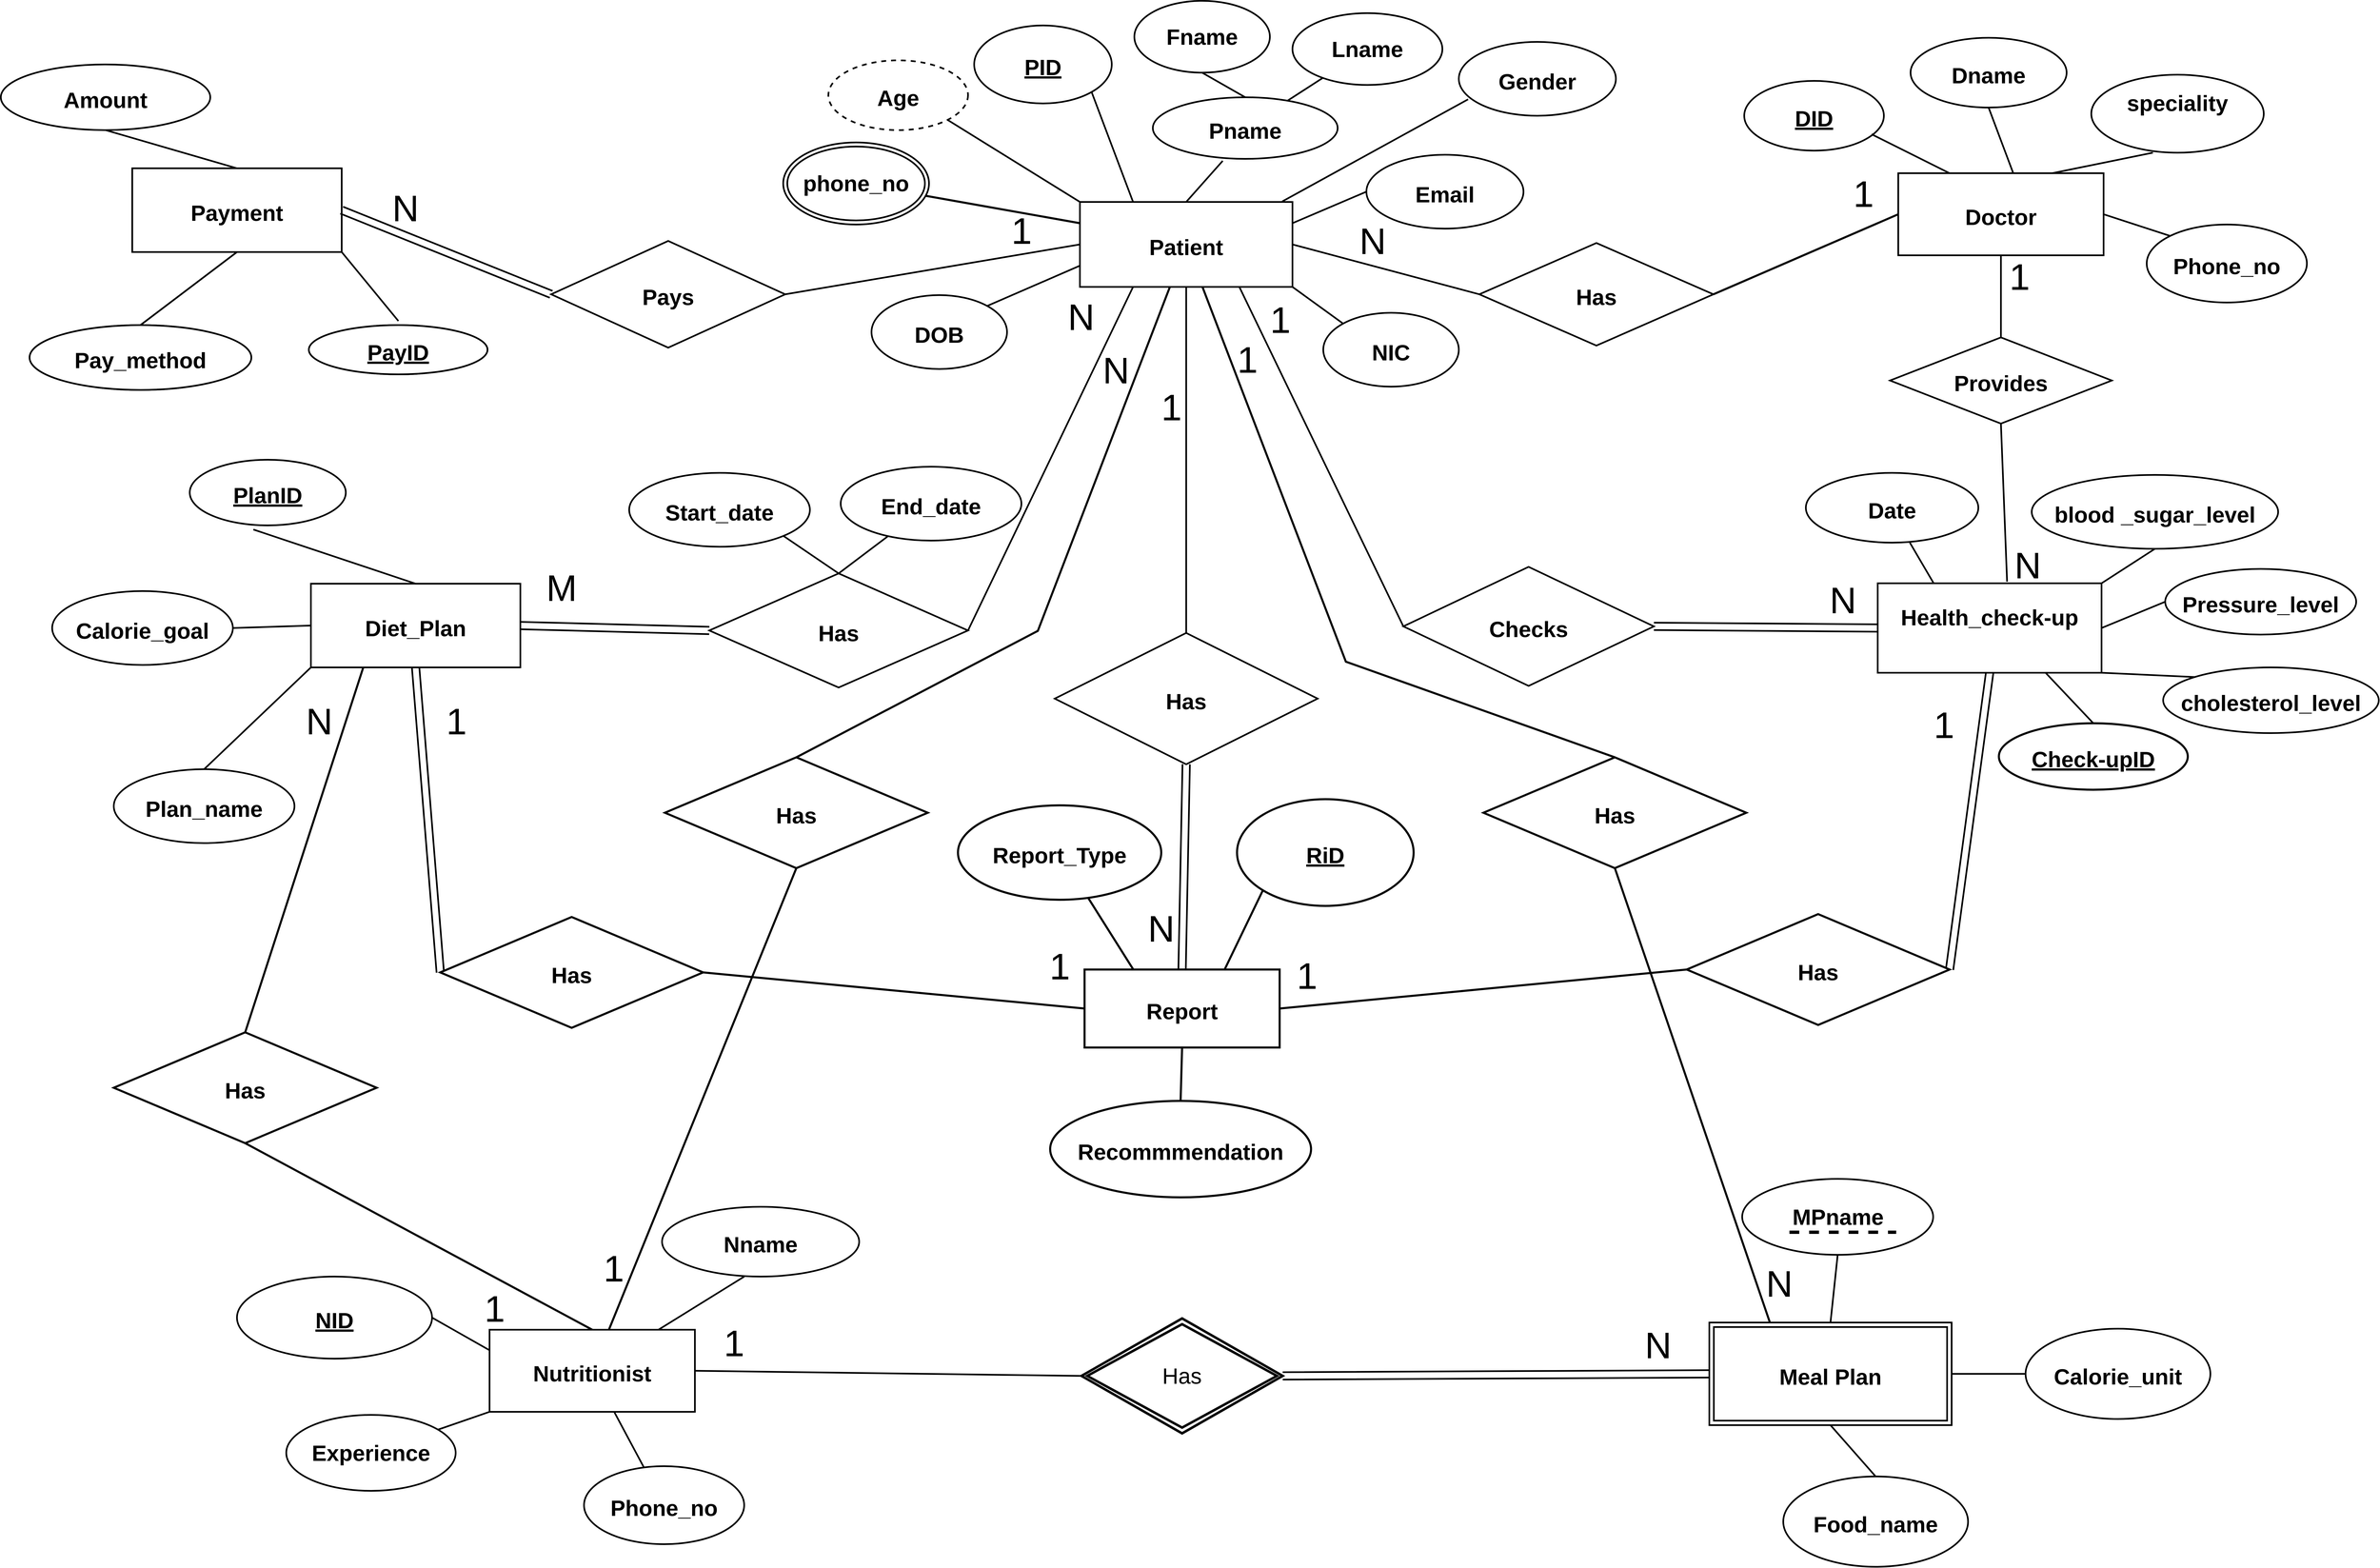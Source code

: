 <mxfile version="21.3.5">
  <diagram name="Page-1" id="WcRpKhG78xrK30DCyWYJ">
    <mxGraphModel dx="3627" dy="3573" grid="0" gridSize="10" guides="1" tooltips="1" connect="1" arrows="1" fold="1" page="1" pageScale="1" pageWidth="3300" pageHeight="4681" math="0" shadow="0">
      <root>
        <mxCell id="0" />
        <mxCell id="1" parent="0" />
        <mxCell id="ZEo53E-9DV6HsdwpZdx1-291" value="Patient" style="align=center;aspect=fixed;fontSize=54;fontStyle=1;labelBorderColor=none;strokeWidth=4;" parent="1" vertex="1">
          <mxGeometry x="6947.5" y="2710" width="517.5" height="207" as="geometry" />
        </mxCell>
        <mxCell id="ZEo53E-9DV6HsdwpZdx1-292" value="Health_check-up&#xa;" style="align=center;aspect=fixed;fontSize=54;fontStyle=1;labelBorderColor=none;strokeWidth=4;" parent="1" vertex="1">
          <mxGeometry x="8890" y="3639" width="545" height="218" as="geometry" />
        </mxCell>
        <mxCell id="ZEo53E-9DV6HsdwpZdx1-293" value="Doctor" style="align=center;aspect=fixed;fontSize=54;fontStyle=1;labelBorderColor=none;strokeWidth=4;" parent="1" vertex="1">
          <mxGeometry x="8940" y="2640" width="500" height="200" as="geometry" />
        </mxCell>
        <mxCell id="ZEo53E-9DV6HsdwpZdx1-294" value="Report" style="align=center;aspect=fixed;fontSize=54;fontStyle=1;labelBorderColor=none;strokeWidth=5;" parent="1" vertex="1">
          <mxGeometry x="6958.75" y="4580" width="475" height="190" as="geometry" />
        </mxCell>
        <mxCell id="ZEo53E-9DV6HsdwpZdx1-295" value="Nutritionist" style="align=center;aspect=fixed;fontSize=54;fontStyle=1;labelBorderColor=none;strokeWidth=4;" parent="1" vertex="1">
          <mxGeometry x="5510" y="5457.5" width="500" height="200" as="geometry" />
        </mxCell>
        <mxCell id="ZEo53E-9DV6HsdwpZdx1-296" value="Meal Plan" style="shape=ext;margin=6;double=1;align=center;fontSize=54;spacingTop=1;fontStyle=1;labelBorderColor=none;strokeWidth=4;" parent="1" vertex="1">
          <mxGeometry x="8480" y="5440" width="590" height="250" as="geometry" />
        </mxCell>
        <mxCell id="ZEo53E-9DV6HsdwpZdx1-297" value="PID" style="ellipse;align=center;fontSize=54;strokeWidth=4;fontStyle=5;labelBorderColor=none;" parent="1" vertex="1">
          <mxGeometry x="6690" y="2280" width="335" height="190" as="geometry" />
        </mxCell>
        <mxCell id="ZEo53E-9DV6HsdwpZdx1-298" value="DOB" style="ellipse;align=center;fontSize=54;strokeWidth=4;fontStyle=1;labelBorderColor=none;" parent="1" vertex="1">
          <mxGeometry x="6440" y="2937" width="330" height="180" as="geometry" />
        </mxCell>
        <mxCell id="ZEo53E-9DV6HsdwpZdx1-299" value="Gender" style="ellipse;align=center;fontSize=54;strokeWidth=4;fontStyle=1;labelBorderColor=none;" parent="1" vertex="1">
          <mxGeometry x="7870" y="2320" width="382.5" height="180" as="geometry" />
        </mxCell>
        <mxCell id="ZEo53E-9DV6HsdwpZdx1-300" value="Pname" style="ellipse;align=center;fontSize=54;fontStyle=1;labelBorderColor=none;strokeWidth=4;" parent="1" vertex="1">
          <mxGeometry x="7125" y="2455" width="450" height="150" as="geometry" />
        </mxCell>
        <mxCell id="ZEo53E-9DV6HsdwpZdx1-301" value="Age" style="ellipse;align=center;dashed=1;fontSize=54;strokeWidth=4;fontStyle=1;labelBorderColor=none;" parent="1" vertex="1">
          <mxGeometry x="6335" y="2365" width="340" height="170" as="geometry" />
        </mxCell>
        <mxCell id="ZEo53E-9DV6HsdwpZdx1-302" value="&lt;font style=&quot;font-size: 54px;&quot;&gt;Has&lt;/font&gt;" style="shape=rhombus;double=1;perimeter=rhombusPerimeter;whiteSpace=wrap;html=1;align=center;strokeWidth=6;" parent="1" vertex="1">
          <mxGeometry x="6951.25" y="5430" width="490" height="280" as="geometry" />
        </mxCell>
        <mxCell id="ZEo53E-9DV6HsdwpZdx1-303" value="Pays" style="shape=rhombus;perimeter=rhombusPerimeter;align=center;fontSize=54;fontStyle=1;labelBorderColor=none;strokeWidth=4;" parent="1" vertex="1">
          <mxGeometry x="5660" y="2805" width="570" height="260" as="geometry" />
        </mxCell>
        <mxCell id="ZEo53E-9DV6HsdwpZdx1-304" value="Provides" style="shape=rhombus;perimeter=rhombusPerimeter;align=center;fontSize=54;fontStyle=1;labelBorderColor=none;strokeWidth=4;" parent="1" vertex="1">
          <mxGeometry x="8920" y="3040" width="540" height="210" as="geometry" />
        </mxCell>
        <mxCell id="ZEo53E-9DV6HsdwpZdx1-305" value="Has" style="shape=rhombus;perimeter=rhombusPerimeter;align=center;fontSize=54;fontStyle=1;labelBorderColor=none;strokeWidth=4;" parent="1" vertex="1">
          <mxGeometry x="6045" y="3615" width="630" height="278" as="geometry" />
        </mxCell>
        <mxCell id="ZEo53E-9DV6HsdwpZdx1-306" value="Checks" style="shape=rhombus;perimeter=rhombusPerimeter;align=center;fontSize=54;fontStyle=1;labelBorderColor=none;strokeWidth=4;" parent="1" vertex="1">
          <mxGeometry x="7735" y="3599" width="610" height="290" as="geometry" />
        </mxCell>
        <mxCell id="ZEo53E-9DV6HsdwpZdx1-307" style="rounded=0;orthogonalLoop=1;jettySize=auto;html=1;exitX=1;exitY=0.5;exitDx=0;exitDy=0;entryX=0;entryY=0.5;entryDx=0;entryDy=0;fontFamily=Helvetica;fontSize=54;fontColor=default;endArrow=none;endFill=0;strokeWidth=5;" parent="1" source="ZEo53E-9DV6HsdwpZdx1-308" target="ZEo53E-9DV6HsdwpZdx1-293" edge="1">
          <mxGeometry relative="1" as="geometry" />
        </mxCell>
        <mxCell id="ZEo53E-9DV6HsdwpZdx1-308" value="Has" style="shape=rhombus;perimeter=rhombusPerimeter;align=center;fontSize=54;fontStyle=1;labelBorderColor=none;strokeWidth=4;" parent="1" vertex="1">
          <mxGeometry x="7920" y="2810" width="570" height="250" as="geometry" />
        </mxCell>
        <mxCell id="ZEo53E-9DV6HsdwpZdx1-309" value="" style="endArrow=none;rounded=0;strokeWidth=4;fontSize=54;fontStyle=1;exitX=1;exitY=0.5;exitDx=0;exitDy=0;entryX=0;entryY=0.5;entryDx=0;entryDy=0;labelBorderColor=none;shape=link;width=15;" parent="1" source="ZEo53E-9DV6HsdwpZdx1-306" target="ZEo53E-9DV6HsdwpZdx1-292" edge="1">
          <mxGeometry width="50" height="50" relative="1" as="geometry">
            <mxPoint x="9900" y="3270" as="sourcePoint" />
            <mxPoint x="9900" y="3705" as="targetPoint" />
            <Array as="points" />
          </mxGeometry>
        </mxCell>
        <mxCell id="ZEo53E-9DV6HsdwpZdx1-310" value="" style="endArrow=none;rounded=0;exitX=0.5;exitY=0;exitDx=0;exitDy=0;strokeWidth=4;fontSize=54;fontStyle=1;labelBorderColor=none;entryX=0.5;entryY=1;entryDx=0;entryDy=0;" parent="1" source="ZEo53E-9DV6HsdwpZdx1-304" target="ZEo53E-9DV6HsdwpZdx1-293" edge="1">
          <mxGeometry width="50" height="50" relative="1" as="geometry">
            <mxPoint x="11260" y="2972" as="sourcePoint" />
            <mxPoint x="11462" y="3422" as="targetPoint" />
          </mxGeometry>
        </mxCell>
        <mxCell id="ZEo53E-9DV6HsdwpZdx1-311" value="Pay_method" style="ellipse;align=center;fontSize=54;fontStyle=1;labelBorderColor=none;strokeWidth=4;" parent="1" vertex="1">
          <mxGeometry x="4390" y="3010" width="540" height="158" as="geometry" />
        </mxCell>
        <mxCell id="ZEo53E-9DV6HsdwpZdx1-312" value="Pay_ID" style="ellipse;align=center;fontSize=54;fontStyle=1;labelBorderColor=none;strokeWidth=4;" parent="1" vertex="1">
          <mxGeometry x="5070" y="3010" width="435" height="120" as="geometry" />
        </mxCell>
        <mxCell id="ZEo53E-9DV6HsdwpZdx1-313" value="MPname" style="ellipse;align=center;fontSize=54;fontStyle=1;labelBorderColor=none;strokeWidth=4;html=1;movable=1;resizable=1;rotatable=1;deletable=1;editable=1;locked=0;connectable=1;" parent="1" vertex="1">
          <mxGeometry x="8560" y="5090" width="465" height="185" as="geometry" />
        </mxCell>
        <mxCell id="ZEo53E-9DV6HsdwpZdx1-314" value="Nname" style="ellipse;align=center;fontSize=54;fontStyle=1;labelBorderColor=none;strokeWidth=4;" parent="1" vertex="1">
          <mxGeometry x="5930" y="5158" width="480" height="170" as="geometry" />
        </mxCell>
        <mxCell id="ZEo53E-9DV6HsdwpZdx1-315" value="NID" style="ellipse;align=center;fontSize=54;fontStyle=5;labelBorderColor=none;strokeWidth=4;" parent="1" vertex="1">
          <mxGeometry x="4895" y="5328" width="475" height="200" as="geometry" />
        </mxCell>
        <mxCell id="ZEo53E-9DV6HsdwpZdx1-316" value="Report_Type" style="ellipse;align=center;fontSize=54;fontStyle=1;labelBorderColor=none;strokeWidth=5;" parent="1" vertex="1">
          <mxGeometry x="6650.5" y="4180" width="495" height="230" as="geometry" />
        </mxCell>
        <mxCell id="ZEo53E-9DV6HsdwpZdx1-317" value="Recommmendation" style="ellipse;align=center;fontSize=54;fontStyle=1;labelBorderColor=none;strokeWidth=5;" parent="1" vertex="1">
          <mxGeometry x="6875" y="4900" width="635.25" height="235" as="geometry" />
        </mxCell>
        <mxCell id="ZEo53E-9DV6HsdwpZdx1-318" value="RiD" style="ellipse;align=center;fontStyle=5;fontSize=54;labelBorderColor=none;strokeWidth=5;" parent="1" vertex="1">
          <mxGeometry x="7330" y="4165" width="430" height="260" as="geometry" />
        </mxCell>
        <mxCell id="ZEo53E-9DV6HsdwpZdx1-319" value="cholesterol_level" style="ellipse;align=center;fontSize=54;fontStyle=1;labelBorderColor=none;strokeWidth=4;" parent="1" vertex="1">
          <mxGeometry x="9585" y="3844" width="525" height="160" as="geometry" />
        </mxCell>
        <mxCell id="ZEo53E-9DV6HsdwpZdx1-320" value="Pressure_level" style="ellipse;align=center;fontSize=54;fontStyle=1;labelBorderColor=none;strokeWidth=4;" parent="1" vertex="1">
          <mxGeometry x="9590" y="3604" width="465" height="160" as="geometry" />
        </mxCell>
        <mxCell id="ZEo53E-9DV6HsdwpZdx1-321" value="blood _sugar_level" style="ellipse;align=center;fontSize=54;fontStyle=1;labelBorderColor=none;strokeWidth=4;" parent="1" vertex="1">
          <mxGeometry x="9265" y="3375" width="600" height="180" as="geometry" />
        </mxCell>
        <mxCell id="ZEo53E-9DV6HsdwpZdx1-322" value="Date" style="ellipse;align=center;fontSize=54;strokeWidth=4;fontStyle=1;labelBorderColor=none;" parent="1" vertex="1">
          <mxGeometry x="8715" y="3370" width="420" height="170" as="geometry" />
        </mxCell>
        <mxCell id="ZEo53E-9DV6HsdwpZdx1-323" value="Check-upID" style="ellipse;align=center;fontStyle=5;fontSize=54;labelBorderColor=none;strokeWidth=5;" parent="1" vertex="1">
          <mxGeometry x="9185" y="3980" width="460" height="162" as="geometry" />
        </mxCell>
        <mxCell id="ZEo53E-9DV6HsdwpZdx1-324" value="Calorie_goal" style="ellipse;align=center;fontSize=54;fontStyle=1;labelBorderColor=none;strokeWidth=4;" parent="1" vertex="1">
          <mxGeometry x="4445" y="3658" width="440" height="180" as="geometry" />
        </mxCell>
        <mxCell id="ZEo53E-9DV6HsdwpZdx1-325" value="PlanID" style="ellipse;align=center;fontStyle=5;fontSize=54;labelBorderColor=none;strokeWidth=4;" parent="1" vertex="1">
          <mxGeometry x="4780" y="3338" width="380" height="160" as="geometry" />
        </mxCell>
        <mxCell id="ZEo53E-9DV6HsdwpZdx1-326" value="speciality&#xa;" style="ellipse;align=center;fontSize=54;fontStyle=1;labelBorderColor=none;strokeWidth=4;" parent="1" vertex="1">
          <mxGeometry x="9410" y="2400" width="420" height="190" as="geometry" />
        </mxCell>
        <mxCell id="ZEo53E-9DV6HsdwpZdx1-327" value="Dname" style="ellipse;align=center;fontSize=54;fontStyle=1;labelBorderColor=none;strokeWidth=4;" parent="1" vertex="1">
          <mxGeometry x="8970" y="2310" width="380" height="170" as="geometry" />
        </mxCell>
        <mxCell id="ZEo53E-9DV6HsdwpZdx1-328" value="" style="endArrow=none;rounded=0;entryX=0.5;entryY=1;entryDx=0;entryDy=0;fontSize=54;fontStyle=1;labelBorderColor=none;strokeWidth=4;exitX=1;exitY=0;exitDx=0;exitDy=0;" parent="1" source="ZEo53E-9DV6HsdwpZdx1-292" target="ZEo53E-9DV6HsdwpZdx1-321" edge="1">
          <mxGeometry width="50" height="50" relative="1" as="geometry">
            <mxPoint x="9430" y="3728" as="sourcePoint" />
            <mxPoint x="10004.289" y="3600.426" as="targetPoint" />
          </mxGeometry>
        </mxCell>
        <mxCell id="ZEo53E-9DV6HsdwpZdx1-329" value="" style="endArrow=none;rounded=0;entryX=0;entryY=0;entryDx=0;entryDy=0;fontSize=54;fontStyle=1;labelBorderColor=none;strokeWidth=4;exitX=1;exitY=1;exitDx=0;exitDy=0;" parent="1" source="ZEo53E-9DV6HsdwpZdx1-292" target="ZEo53E-9DV6HsdwpZdx1-319" edge="1">
          <mxGeometry width="50" height="50" relative="1" as="geometry">
            <mxPoint x="9420" y="3798" as="sourcePoint" />
            <mxPoint x="9885" y="3918" as="targetPoint" />
          </mxGeometry>
        </mxCell>
        <mxCell id="ZEo53E-9DV6HsdwpZdx1-330" value="" style="endArrow=none;rounded=0;entryX=0;entryY=0.5;entryDx=0;entryDy=0;fontSize=54;fontStyle=1;labelBorderColor=none;strokeWidth=4;exitX=1;exitY=0.5;exitDx=0;exitDy=0;" parent="1" source="ZEo53E-9DV6HsdwpZdx1-292" target="ZEo53E-9DV6HsdwpZdx1-320" edge="1">
          <mxGeometry width="50" height="50" relative="1" as="geometry">
            <mxPoint x="9420" y="3778" as="sourcePoint" />
            <mxPoint x="9850" y="3733" as="targetPoint" />
          </mxGeometry>
        </mxCell>
        <mxCell id="ZEo53E-9DV6HsdwpZdx1-331" value="" style="endArrow=none;rounded=0;strokeWidth=4;entryX=0.603;entryY=1;entryDx=0;entryDy=0;fontSize=54;fontStyle=1;labelBorderColor=none;exitX=0.25;exitY=0;exitDx=0;exitDy=0;entryPerimeter=0;" parent="1" source="ZEo53E-9DV6HsdwpZdx1-292" target="ZEo53E-9DV6HsdwpZdx1-322" edge="1">
          <mxGeometry width="50" height="50" relative="1" as="geometry">
            <mxPoint x="8910" y="3728" as="sourcePoint" />
            <mxPoint x="8800" y="3538" as="targetPoint" />
          </mxGeometry>
        </mxCell>
        <mxCell id="ZEo53E-9DV6HsdwpZdx1-332" value="" style="endArrow=none;rounded=0;entryX=0.75;entryY=1;entryDx=0;entryDy=0;fontSize=54;fontStyle=1;labelBorderColor=none;strokeWidth=4;exitX=0.5;exitY=0;exitDx=0;exitDy=0;" parent="1" source="ZEo53E-9DV6HsdwpZdx1-323" target="ZEo53E-9DV6HsdwpZdx1-292" edge="1">
          <mxGeometry width="50" height="50" relative="1" as="geometry">
            <mxPoint x="8953.108" y="4036.844" as="sourcePoint" />
            <mxPoint x="8930" y="3958" as="targetPoint" />
          </mxGeometry>
        </mxCell>
        <mxCell id="ZEo53E-9DV6HsdwpZdx1-333" value="DID" style="ellipse;align=center;fontStyle=5;fontSize=54;labelBorderColor=none;strokeWidth=4;" parent="1" vertex="1">
          <mxGeometry x="8565" y="2415" width="340" height="170" as="geometry" />
        </mxCell>
        <mxCell id="ZEo53E-9DV6HsdwpZdx1-334" style="edgeStyle=orthogonalEdgeStyle;rounded=0;orthogonalLoop=1;jettySize=auto;html=1;exitX=0.5;exitY=1;exitDx=0;exitDy=0;labelBorderColor=none;strokeWidth=4;fontSize=54;" parent="1" source="ZEo53E-9DV6HsdwpZdx1-301" target="ZEo53E-9DV6HsdwpZdx1-301" edge="1">
          <mxGeometry relative="1" as="geometry" />
        </mxCell>
        <mxCell id="ZEo53E-9DV6HsdwpZdx1-335" style="rounded=0;orthogonalLoop=1;jettySize=auto;html=1;entryX=0;entryY=0.25;entryDx=0;entryDy=0;fontFamily=Helvetica;fontSize=54;fontColor=default;strokeWidth=5;endArrow=none;endFill=0;" parent="1" source="ZEo53E-9DV6HsdwpZdx1-336" target="ZEo53E-9DV6HsdwpZdx1-291" edge="1">
          <mxGeometry relative="1" as="geometry" />
        </mxCell>
        <mxCell id="ZEo53E-9DV6HsdwpZdx1-336" value="&lt;font style=&quot;font-size: 54px;&quot;&gt;&lt;b style=&quot;font-size: 54px;&quot;&gt;phone_no&lt;/b&gt;&lt;/font&gt;" style="ellipse;shape=doubleEllipse;margin=10;whiteSpace=wrap;html=1;align=center;labelBorderColor=none;strokeColor=default;strokeWidth=4;fontFamily=Helvetica;fontSize=54;fontColor=default;fillColor=default;" parent="1" vertex="1">
          <mxGeometry x="6225" y="2565" width="355" height="200" as="geometry" />
        </mxCell>
        <mxCell id="ZEo53E-9DV6HsdwpZdx1-337" value="&lt;font style=&quot;font-size: 54px;&quot;&gt;&lt;b style=&quot;font-size: 54px;&quot;&gt;Fname&lt;/b&gt;&lt;/font&gt;" style="ellipse;whiteSpace=wrap;html=1;fontSize=54;strokeWidth=4;" parent="1" vertex="1">
          <mxGeometry x="7080" y="2220" width="330" height="175" as="geometry" />
        </mxCell>
        <mxCell id="ZEo53E-9DV6HsdwpZdx1-338" value="&lt;font style=&quot;font-size: 54px;&quot;&gt;&lt;b style=&quot;font-size: 54px;&quot;&gt;Lname&lt;/b&gt;&lt;/font&gt;" style="ellipse;whiteSpace=wrap;html=1;labelBorderColor=none;strokeWidth=4;fontSize=54;" parent="1" vertex="1">
          <mxGeometry x="7465" y="2250" width="365" height="175" as="geometry" />
        </mxCell>
        <mxCell id="ZEo53E-9DV6HsdwpZdx1-339" value="" style="endArrow=none;rounded=0;fontSize=54;fontStyle=1;labelBorderColor=none;strokeWidth=4;" parent="1" source="ZEo53E-9DV6HsdwpZdx1-300" target="ZEo53E-9DV6HsdwpZdx1-338" edge="1">
          <mxGeometry width="50" height="50" relative="1" as="geometry">
            <mxPoint x="8290" y="2290" as="sourcePoint" />
            <mxPoint x="8409.289" y="2122.426" as="targetPoint" />
          </mxGeometry>
        </mxCell>
        <mxCell id="ZEo53E-9DV6HsdwpZdx1-340" value="" style="endArrow=none;rounded=0;entryX=0.5;entryY=1;entryDx=0;entryDy=0;exitX=0.5;exitY=0;exitDx=0;exitDy=0;fontSize=54;fontStyle=1;labelBorderColor=none;strokeWidth=4;" parent="1" source="ZEo53E-9DV6HsdwpZdx1-300" target="ZEo53E-9DV6HsdwpZdx1-337" edge="1">
          <mxGeometry width="50" height="50" relative="1" as="geometry">
            <mxPoint x="8420" y="2210" as="sourcePoint" />
            <mxPoint x="8539.289" y="2042.426" as="targetPoint" />
          </mxGeometry>
        </mxCell>
        <mxCell id="ZEo53E-9DV6HsdwpZdx1-341" value="" style="endArrow=none;rounded=0;entryX=1;entryY=1;entryDx=0;entryDy=0;fontSize=54;fontStyle=1;labelBorderColor=none;strokeWidth=4;exitX=0.25;exitY=0;exitDx=0;exitDy=0;" parent="1" source="ZEo53E-9DV6HsdwpZdx1-291" target="ZEo53E-9DV6HsdwpZdx1-297" edge="1">
          <mxGeometry width="50" height="50" relative="1" as="geometry">
            <mxPoint x="7145" y="2750" as="sourcePoint" />
            <mxPoint x="7164.289" y="2342.426" as="targetPoint" />
          </mxGeometry>
        </mxCell>
        <mxCell id="ZEo53E-9DV6HsdwpZdx1-342" value="" style="endArrow=none;rounded=0;entryX=1;entryY=1;entryDx=0;entryDy=0;fontSize=54;fontStyle=1;labelBorderColor=none;strokeWidth=4;exitX=0;exitY=0;exitDx=0;exitDy=0;" parent="1" source="ZEo53E-9DV6HsdwpZdx1-291" target="ZEo53E-9DV6HsdwpZdx1-301" edge="1">
          <mxGeometry width="50" height="50" relative="1" as="geometry">
            <mxPoint x="6975" y="2740" as="sourcePoint" />
            <mxPoint x="8000" y="1903" as="targetPoint" />
          </mxGeometry>
        </mxCell>
        <mxCell id="ZEo53E-9DV6HsdwpZdx1-343" value="" style="endArrow=none;rounded=0;fontSize=54;fontStyle=1;exitX=0;exitY=0.75;exitDx=0;exitDy=0;labelBorderColor=none;strokeWidth=4;entryX=1;entryY=0;entryDx=0;entryDy=0;" parent="1" source="ZEo53E-9DV6HsdwpZdx1-291" target="ZEo53E-9DV6HsdwpZdx1-298" edge="1">
          <mxGeometry width="50" height="50" relative="1" as="geometry">
            <mxPoint x="6755" y="3020" as="sourcePoint" />
            <mxPoint x="6645" y="3010" as="targetPoint" />
          </mxGeometry>
        </mxCell>
        <mxCell id="ZEo53E-9DV6HsdwpZdx1-344" value="" style="endArrow=none;rounded=0;fontSize=54;fontStyle=1;labelBorderColor=none;strokeWidth=4;exitX=0.5;exitY=0;exitDx=0;exitDy=0;entryX=0.378;entryY=1.033;entryDx=0;entryDy=0;entryPerimeter=0;" parent="1" source="ZEo53E-9DV6HsdwpZdx1-291" target="ZEo53E-9DV6HsdwpZdx1-300" edge="1">
          <mxGeometry width="50" height="50" relative="1" as="geometry">
            <mxPoint x="7195" y="2740" as="sourcePoint" />
            <mxPoint x="7230" y="2290" as="targetPoint" />
          </mxGeometry>
        </mxCell>
        <mxCell id="ZEo53E-9DV6HsdwpZdx1-345" value="" style="endArrow=none;rounded=0;entryX=0.059;entryY=0.778;entryDx=0;entryDy=0;fontSize=54;fontStyle=1;labelBorderColor=none;strokeWidth=4;exitX=0.952;exitY=-0.006;exitDx=0;exitDy=0;exitPerimeter=0;entryPerimeter=0;" parent="1" source="ZEo53E-9DV6HsdwpZdx1-291" target="ZEo53E-9DV6HsdwpZdx1-299" edge="1">
          <mxGeometry width="50" height="50" relative="1" as="geometry">
            <mxPoint x="7425" y="2740" as="sourcePoint" />
            <mxPoint x="7661.46" y="2633.848" as="targetPoint" />
          </mxGeometry>
        </mxCell>
        <mxCell id="ZEo53E-9DV6HsdwpZdx1-346" value="" style="endArrow=none;rounded=0;fontSize=54;fontStyle=1;exitX=0.25;exitY=0;exitDx=0;exitDy=0;labelBorderColor=none;strokeWidth=4;entryX=0.912;entryY=0.765;entryDx=0;entryDy=0;entryPerimeter=0;" parent="1" source="ZEo53E-9DV6HsdwpZdx1-293" target="ZEo53E-9DV6HsdwpZdx1-333" edge="1">
          <mxGeometry width="50" height="50" relative="1" as="geometry">
            <mxPoint x="8060" y="2080" as="sourcePoint" />
            <mxPoint x="8540" y="2390" as="targetPoint" />
          </mxGeometry>
        </mxCell>
        <mxCell id="ZEo53E-9DV6HsdwpZdx1-347" value="" style="endArrow=none;rounded=0;fontSize=54;fontStyle=1;entryX=0.5;entryY=1;entryDx=0;entryDy=0;labelBorderColor=none;strokeWidth=4;exitX=0.56;exitY=0;exitDx=0;exitDy=0;exitPerimeter=0;" parent="1" source="ZEo53E-9DV6HsdwpZdx1-293" target="ZEo53E-9DV6HsdwpZdx1-327" edge="1">
          <mxGeometry width="50" height="50" relative="1" as="geometry">
            <mxPoint x="8950" y="2650" as="sourcePoint" />
            <mxPoint x="8595" y="2142" as="targetPoint" />
          </mxGeometry>
        </mxCell>
        <mxCell id="ZEo53E-9DV6HsdwpZdx1-348" value="" style="endArrow=none;rounded=0;fontSize=54;fontStyle=1;exitX=0.357;exitY=1;exitDx=0;exitDy=0;exitPerimeter=0;labelBorderColor=none;strokeWidth=4;entryX=0.75;entryY=0;entryDx=0;entryDy=0;" parent="1" source="ZEo53E-9DV6HsdwpZdx1-326" target="ZEo53E-9DV6HsdwpZdx1-293" edge="1">
          <mxGeometry width="50" height="50" relative="1" as="geometry">
            <mxPoint x="9150" y="2510" as="sourcePoint" />
            <mxPoint x="9110" y="2640" as="targetPoint" />
          </mxGeometry>
        </mxCell>
        <mxCell id="ZEo53E-9DV6HsdwpZdx1-349" style="edgeStyle=orthogonalEdgeStyle;rounded=0;orthogonalLoop=1;jettySize=auto;html=1;exitX=0.5;exitY=1;exitDx=0;exitDy=0;labelBorderColor=none;fontSize=54;strokeWidth=5;" parent="1" source="ZEo53E-9DV6HsdwpZdx1-319" target="ZEo53E-9DV6HsdwpZdx1-319" edge="1">
          <mxGeometry relative="1" as="geometry" />
        </mxCell>
        <mxCell id="ZEo53E-9DV6HsdwpZdx1-350" style="edgeStyle=orthogonalEdgeStyle;rounded=0;orthogonalLoop=1;jettySize=auto;html=1;exitX=0.5;exitY=1;exitDx=0;exitDy=0;labelBorderColor=none;fontSize=54;strokeWidth=5;" parent="1" source="ZEo53E-9DV6HsdwpZdx1-319" target="ZEo53E-9DV6HsdwpZdx1-319" edge="1">
          <mxGeometry relative="1" as="geometry" />
        </mxCell>
        <mxCell id="ZEo53E-9DV6HsdwpZdx1-351" value="" style="endArrow=none;rounded=0;fontSize=54;fontStyle=1;exitX=0;exitY=0.5;exitDx=0;exitDy=0;labelBorderColor=none;strokeWidth=4;entryX=0.75;entryY=1;entryDx=0;entryDy=0;" parent="1" source="ZEo53E-9DV6HsdwpZdx1-306" target="ZEo53E-9DV6HsdwpZdx1-291" edge="1">
          <mxGeometry width="50" height="50" relative="1" as="geometry">
            <mxPoint x="7740" y="3120" as="sourcePoint" />
            <mxPoint x="7340" y="2850" as="targetPoint" />
          </mxGeometry>
        </mxCell>
        <mxCell id="ZEo53E-9DV6HsdwpZdx1-352" value="" style="endArrow=none;rounded=0;fontSize=54;fontStyle=1;entryX=0.5;entryY=1;entryDx=0;entryDy=0;labelBorderColor=none;strokeWidth=4;exitX=0.578;exitY=-0.018;exitDx=0;exitDy=0;exitPerimeter=0;" parent="1" source="ZEo53E-9DV6HsdwpZdx1-292" target="ZEo53E-9DV6HsdwpZdx1-304" edge="1">
          <mxGeometry width="50" height="50" relative="1" as="geometry">
            <mxPoint x="11190" y="3180" as="sourcePoint" />
            <mxPoint x="10455" y="2174" as="targetPoint" />
          </mxGeometry>
        </mxCell>
        <mxCell id="ZEo53E-9DV6HsdwpZdx1-353" value="" style="endArrow=none;rounded=0;fontSize=54;fontStyle=1;entryX=0;entryY=0.5;entryDx=0;entryDy=0;labelBorderColor=none;strokeWidth=4;exitX=1;exitY=0.5;exitDx=0;exitDy=0;" parent="1" source="ZEo53E-9DV6HsdwpZdx1-291" target="ZEo53E-9DV6HsdwpZdx1-308" edge="1">
          <mxGeometry width="50" height="50" relative="1" as="geometry">
            <mxPoint x="7740" y="2915" as="sourcePoint" />
            <mxPoint x="7950" y="2955" as="targetPoint" />
          </mxGeometry>
        </mxCell>
        <mxCell id="ZEo53E-9DV6HsdwpZdx1-354" value="" style="endArrow=none;rounded=0;fontSize=54;fontStyle=1;entryX=1;entryY=0.5;entryDx=0;entryDy=0;labelBorderColor=none;strokeWidth=4;exitX=0;exitY=0.5;exitDx=0;exitDy=0;" parent="1" source="ZEo53E-9DV6HsdwpZdx1-291" target="ZEo53E-9DV6HsdwpZdx1-303" edge="1">
          <mxGeometry width="50" height="50" relative="1" as="geometry">
            <mxPoint x="6940" y="3000" as="sourcePoint" />
            <mxPoint x="7170" y="3600" as="targetPoint" />
            <Array as="points" />
          </mxGeometry>
        </mxCell>
        <mxCell id="ZEo53E-9DV6HsdwpZdx1-355" value="" style="endArrow=none;rounded=0;fontSize=54;fontStyle=1;exitX=1;exitY=0.5;exitDx=0;exitDy=0;labelBorderColor=none;strokeWidth=4;entryX=0.25;entryY=1;entryDx=0;entryDy=0;" parent="1" source="ZEo53E-9DV6HsdwpZdx1-305" target="ZEo53E-9DV6HsdwpZdx1-291" edge="1">
          <mxGeometry width="50" height="50" relative="1" as="geometry">
            <mxPoint x="7500" y="3650" as="sourcePoint" />
            <mxPoint x="7150" y="2820" as="targetPoint" />
          </mxGeometry>
        </mxCell>
        <mxCell id="ZEo53E-9DV6HsdwpZdx1-357" value="Diet_Plan" style="align=center;aspect=fixed;fontSize=54;fontStyle=1;labelBorderColor=none;strokeWidth=4;" parent="1" vertex="1">
          <mxGeometry x="5075" y="3640" width="510" height="204" as="geometry" />
        </mxCell>
        <mxCell id="ZEo53E-9DV6HsdwpZdx1-358" value="Has" style="shape=rhombus;perimeter=rhombusPerimeter;align=center;fontSize=54;fontStyle=1;labelBorderColor=none;strokeWidth=5;" parent="1" vertex="1">
          <mxGeometry x="7930" y="4063" width="640" height="270" as="geometry" />
        </mxCell>
        <mxCell id="ZEo53E-9DV6HsdwpZdx1-359" value="Has" style="shape=rhombus;perimeter=rhombusPerimeter;align=center;fontSize=54;fontStyle=1;labelBorderColor=none;strokeWidth=4;" parent="1" vertex="1">
          <mxGeometry x="6886.25" y="3760" width="640" height="320" as="geometry" />
        </mxCell>
        <mxCell id="ZEo53E-9DV6HsdwpZdx1-360" value="" style="endArrow=none;rounded=0;entryX=0;entryY=1;entryDx=0;entryDy=0;fontSize=54;fontStyle=1;exitX=0.718;exitY=0;exitDx=0;exitDy=0;labelBorderColor=none;strokeWidth=5;exitPerimeter=0;" parent="1" source="ZEo53E-9DV6HsdwpZdx1-294" target="ZEo53E-9DV6HsdwpZdx1-318" edge="1">
          <mxGeometry width="50" height="50" relative="1" as="geometry">
            <mxPoint x="8386.25" y="4375" as="sourcePoint" />
            <mxPoint x="8159.25" y="4290" as="targetPoint" />
          </mxGeometry>
        </mxCell>
        <mxCell id="ZEo53E-9DV6HsdwpZdx1-361" value="" style="endArrow=none;rounded=0;fontSize=54;fontStyle=1;exitX=0.25;exitY=0;exitDx=0;exitDy=0;labelBorderColor=none;strokeWidth=5;" parent="1" source="ZEo53E-9DV6HsdwpZdx1-294" target="ZEo53E-9DV6HsdwpZdx1-316" edge="1">
          <mxGeometry width="50" height="50" relative="1" as="geometry">
            <mxPoint x="6726.25" y="4365" as="sourcePoint" />
            <mxPoint x="7685" y="3887" as="targetPoint" />
          </mxGeometry>
        </mxCell>
        <mxCell id="ZEo53E-9DV6HsdwpZdx1-362" style="edgeStyle=orthogonalEdgeStyle;rounded=0;orthogonalLoop=1;jettySize=auto;html=1;exitX=0.5;exitY=1;exitDx=0;exitDy=0;labelBorderColor=none;fontSize=54;strokeWidth=4;" parent="1" source="ZEo53E-9DV6HsdwpZdx1-313" target="ZEo53E-9DV6HsdwpZdx1-313" edge="1">
          <mxGeometry relative="1" as="geometry" />
        </mxCell>
        <mxCell id="ZEo53E-9DV6HsdwpZdx1-363" value="" style="endArrow=none;rounded=0;entryX=0;entryY=0.5;entryDx=0;entryDy=0;fontSize=54;fontStyle=1;labelBorderColor=none;strokeWidth=5;exitX=1;exitY=0.5;exitDx=0;exitDy=0;" parent="1" source="ZEo53E-9DV6HsdwpZdx1-294" target="yk2BD9m53uzKmdHa4zGL-2" edge="1">
          <mxGeometry width="50" height="50" relative="1" as="geometry">
            <mxPoint x="7500" y="4610" as="sourcePoint" />
            <mxPoint x="10650" y="4092" as="targetPoint" />
          </mxGeometry>
        </mxCell>
        <mxCell id="ZEo53E-9DV6HsdwpZdx1-364" value="" style="endArrow=none;rounded=0;strokeWidth=4;fontSize=54;fontStyle=1;labelBorderColor=none;shape=link;width=15;exitX=0;exitY=0.5;exitDx=0;exitDy=0;entryX=1;entryY=0.5;entryDx=0;entryDy=0;" parent="1" source="ZEo53E-9DV6HsdwpZdx1-296" target="ZEo53E-9DV6HsdwpZdx1-302" edge="1">
          <mxGeometry width="50" height="50" relative="1" as="geometry">
            <mxPoint x="7750" y="5580" as="sourcePoint" />
            <mxPoint x="7260" y="5580" as="targetPoint" />
          </mxGeometry>
        </mxCell>
        <mxCell id="ZEo53E-9DV6HsdwpZdx1-365" value="" style="endArrow=none;rounded=0;entryX=1;entryY=0.5;entryDx=0;entryDy=0;fontSize=54;fontStyle=1;exitX=0;exitY=0.5;exitDx=0;exitDy=0;labelBorderColor=none;strokeWidth=4;" parent="1" source="ZEo53E-9DV6HsdwpZdx1-302" target="ZEo53E-9DV6HsdwpZdx1-295" edge="1">
          <mxGeometry width="50" height="50" relative="1" as="geometry">
            <mxPoint x="5480" y="5189" as="sourcePoint" />
            <mxPoint x="5090" y="5189" as="targetPoint" />
          </mxGeometry>
        </mxCell>
        <mxCell id="ZEo53E-9DV6HsdwpZdx1-366" value="&lt;b&gt;&lt;font style=&quot;font-size: 54px;&quot;&gt;Experience&lt;/font&gt;&lt;/b&gt;" style="ellipse;whiteSpace=wrap;html=1;align=center;labelBorderColor=none;fontSize=54;strokeWidth=4;" parent="1" vertex="1">
          <mxGeometry x="5015" y="5665" width="412.5" height="185" as="geometry" />
        </mxCell>
        <mxCell id="ZEo53E-9DV6HsdwpZdx1-367" value="" style="endArrow=none;rounded=0;entryX=1;entryY=0.5;entryDx=0;entryDy=0;fontSize=54;fontStyle=1;labelBorderColor=none;strokeWidth=4;exitX=0;exitY=0.5;exitDx=0;exitDy=0;" parent="1" source="ZEo53E-9DV6HsdwpZdx1-357" target="ZEo53E-9DV6HsdwpZdx1-324" edge="1">
          <mxGeometry width="50" height="50" relative="1" as="geometry">
            <mxPoint x="4855" y="3583" as="sourcePoint" />
            <mxPoint x="4700" y="3892" as="targetPoint" />
          </mxGeometry>
        </mxCell>
        <mxCell id="ZEo53E-9DV6HsdwpZdx1-368" value="" style="endArrow=none;rounded=0;exitX=0.5;exitY=0;exitDx=0;exitDy=0;entryX=0.408;entryY=1.063;entryDx=0;entryDy=0;fontSize=54;fontStyle=1;entryPerimeter=0;labelBorderColor=none;strokeWidth=4;" parent="1" source="ZEo53E-9DV6HsdwpZdx1-357" target="ZEo53E-9DV6HsdwpZdx1-325" edge="1">
          <mxGeometry width="50" height="50" relative="1" as="geometry">
            <mxPoint x="5425" y="3118" as="sourcePoint" />
            <mxPoint x="5270" y="2946" as="targetPoint" />
          </mxGeometry>
        </mxCell>
        <mxCell id="ZEo53E-9DV6HsdwpZdx1-369" value="" style="endArrow=none;rounded=0;exitX=0.5;exitY=1;exitDx=0;exitDy=0;entryX=0.5;entryY=0;entryDx=0;entryDy=0;fontSize=54;fontStyle=1;labelBorderColor=none;strokeWidth=4;" parent="1" source="ZEo53E-9DV6HsdwpZdx1-313" target="ZEo53E-9DV6HsdwpZdx1-296" edge="1">
          <mxGeometry width="50" height="50" relative="1" as="geometry">
            <mxPoint x="8600" y="5130" as="sourcePoint" />
            <mxPoint x="8445" y="4958" as="targetPoint" />
          </mxGeometry>
        </mxCell>
        <mxCell id="ZEo53E-9DV6HsdwpZdx1-370" value="" style="endArrow=none;rounded=0;strokeWidth=4;fontSize=54;fontStyle=1;entryX=0.5;entryY=0;entryDx=0;entryDy=0;labelBorderColor=none;exitX=0.5;exitY=1;exitDx=0;exitDy=0;" parent="1" source="ZEo53E-9DV6HsdwpZdx1-291" target="ZEo53E-9DV6HsdwpZdx1-359" edge="1">
          <mxGeometry width="50" height="50" relative="1" as="geometry">
            <mxPoint x="7250" y="2830" as="sourcePoint" />
            <mxPoint x="7590" y="4130" as="targetPoint" />
          </mxGeometry>
        </mxCell>
        <mxCell id="ZEo53E-9DV6HsdwpZdx1-372" value="" style="endArrow=none;rounded=0;fontSize=54;fontStyle=1;labelBorderColor=none;strokeWidth=4;entryX=0;entryY=0.25;entryDx=0;entryDy=0;exitX=1;exitY=0.5;exitDx=0;exitDy=0;" parent="1" source="ZEo53E-9DV6HsdwpZdx1-315" target="ZEo53E-9DV6HsdwpZdx1-295" edge="1">
          <mxGeometry width="50" height="50" relative="1" as="geometry">
            <mxPoint x="5270" y="5508" as="sourcePoint" />
            <mxPoint x="5590" y="5492.5" as="targetPoint" />
          </mxGeometry>
        </mxCell>
        <mxCell id="ZEo53E-9DV6HsdwpZdx1-373" value="" style="endArrow=none;rounded=0;exitX=0.417;exitY=1;exitDx=0;exitDy=0;fontSize=54;fontStyle=1;exitPerimeter=0;labelBorderColor=none;strokeWidth=4;" parent="1" source="ZEo53E-9DV6HsdwpZdx1-314" target="ZEo53E-9DV6HsdwpZdx1-295" edge="1">
          <mxGeometry width="50" height="50" relative="1" as="geometry">
            <mxPoint x="5920" y="5332.5" as="sourcePoint" />
            <mxPoint x="5715" y="5567.5" as="targetPoint" />
          </mxGeometry>
        </mxCell>
        <mxCell id="ZEo53E-9DV6HsdwpZdx1-374" value="" style="endArrow=none;rounded=0;fontSize=54;fontStyle=1;labelBorderColor=none;strokeWidth=4;exitX=0;exitY=1;exitDx=0;exitDy=0;" parent="1" source="ZEo53E-9DV6HsdwpZdx1-295" target="ZEo53E-9DV6HsdwpZdx1-366" edge="1">
          <mxGeometry width="50" height="50" relative="1" as="geometry">
            <mxPoint x="5510" y="5652.5" as="sourcePoint" />
            <mxPoint x="5342.5" y="5775" as="targetPoint" />
          </mxGeometry>
        </mxCell>
        <mxCell id="ZEo53E-9DV6HsdwpZdx1-375" style="edgeStyle=orthogonalEdgeStyle;rounded=0;orthogonalLoop=1;jettySize=auto;html=1;exitX=0.5;exitY=1;exitDx=0;exitDy=0;labelBorderColor=none;fontSize=54;strokeWidth=5;" parent="1" source="ZEo53E-9DV6HsdwpZdx1-319" target="ZEo53E-9DV6HsdwpZdx1-319" edge="1">
          <mxGeometry relative="1" as="geometry" />
        </mxCell>
        <mxCell id="ZEo53E-9DV6HsdwpZdx1-376" value="" style="endArrow=none;dashed=1;html=1;rounded=0;strokeWidth=8;targetPerimeterSpacing=0;movable=1;resizable=1;rotatable=1;deletable=1;editable=1;locked=0;connectable=1;" parent="1" edge="1">
          <mxGeometry width="50" height="50" relative="1" as="geometry">
            <mxPoint x="8675" y="5220" as="sourcePoint" />
            <mxPoint x="8935" y="5220" as="targetPoint" />
          </mxGeometry>
        </mxCell>
        <mxCell id="ZEo53E-9DV6HsdwpZdx1-378" value="Pay_method" style="ellipse;align=center;fontSize=54;fontStyle=1;labelBorderColor=none;strokeWidth=4;" parent="1" vertex="1">
          <mxGeometry x="4390" y="3010" width="540" height="158" as="geometry" />
        </mxCell>
        <mxCell id="ZEo53E-9DV6HsdwpZdx1-379" value="PayID" style="ellipse;align=center;fontSize=54;fontStyle=5;labelBorderColor=none;strokeWidth=4;" parent="1" vertex="1">
          <mxGeometry x="5070" y="3010" width="435" height="120" as="geometry" />
        </mxCell>
        <mxCell id="ZEo53E-9DV6HsdwpZdx1-381" value="" style="endArrow=none;rounded=0;exitX=0.5;exitY=0;exitDx=0;exitDy=0;entryX=0.5;entryY=1;entryDx=0;entryDy=0;fontSize=54;fontStyle=1;labelBorderColor=none;strokeWidth=4;" parent="1" source="ZEo53E-9DV6HsdwpZdx1-378" target="ZEo53E-9DV6HsdwpZdx1-386" edge="1">
          <mxGeometry width="50" height="50" relative="1" as="geometry">
            <mxPoint x="4740" y="2970" as="sourcePoint" />
            <mxPoint x="4860" y="2630" as="targetPoint" />
          </mxGeometry>
        </mxCell>
        <mxCell id="ZEo53E-9DV6HsdwpZdx1-382" value="" style="endArrow=none;rounded=0;entryX=1;entryY=1;entryDx=0;entryDy=0;fontSize=54;fontStyle=1;labelBorderColor=none;strokeWidth=4;" parent="1" target="ZEo53E-9DV6HsdwpZdx1-386" edge="1">
          <mxGeometry width="50" height="50" relative="1" as="geometry">
            <mxPoint x="5288" y="3000" as="sourcePoint" />
            <mxPoint x="4960" y="2830" as="targetPoint" />
          </mxGeometry>
        </mxCell>
        <mxCell id="ZEo53E-9DV6HsdwpZdx1-383" style="rounded=0;orthogonalLoop=1;jettySize=auto;html=1;exitX=0.5;exitY=1;exitDx=0;exitDy=0;entryX=0.5;entryY=0;entryDx=0;entryDy=0;strokeWidth=4;endArrow=none;endFill=0;" parent="1" source="ZEo53E-9DV6HsdwpZdx1-384" target="ZEo53E-9DV6HsdwpZdx1-386" edge="1">
          <mxGeometry relative="1" as="geometry" />
        </mxCell>
        <mxCell id="ZEo53E-9DV6HsdwpZdx1-384" value="Amount" style="ellipse;align=center;fontSize=54;fontStyle=1;labelBorderColor=none;strokeWidth=4;" parent="1" vertex="1">
          <mxGeometry x="4320" y="2375" width="510" height="160" as="geometry" />
        </mxCell>
        <mxCell id="ZEo53E-9DV6HsdwpZdx1-385" value="" style="endArrow=none;rounded=0;exitX=0.5;exitY=0;exitDx=0;exitDy=0;entryX=0.5;entryY=1;entryDx=0;entryDy=0;fontSize=54;fontStyle=1;labelBorderColor=none;strokeWidth=4;" parent="1" source="ZEo53E-9DV6HsdwpZdx1-311" target="ZEo53E-9DV6HsdwpZdx1-386" edge="1">
          <mxGeometry width="50" height="50" relative="1" as="geometry">
            <mxPoint x="4660" y="3010" as="sourcePoint" />
            <mxPoint x="4885" y="2854" as="targetPoint" />
          </mxGeometry>
        </mxCell>
        <mxCell id="ZEo53E-9DV6HsdwpZdx1-386" value="Payment" style="align=center;aspect=fixed;fontSize=54;fontStyle=1;labelBorderColor=none;strokeWidth=4;" parent="1" vertex="1">
          <mxGeometry x="4640" y="2628" width="510" height="204" as="geometry" />
        </mxCell>
        <mxCell id="ZEo53E-9DV6HsdwpZdx1-387" style="edgeStyle=orthogonalEdgeStyle;rounded=0;orthogonalLoop=1;jettySize=auto;html=1;exitX=0.5;exitY=1;exitDx=0;exitDy=0;fontFamily=Helvetica;fontSize=54;fontColor=default;" parent="1" source="ZEo53E-9DV6HsdwpZdx1-323" target="ZEo53E-9DV6HsdwpZdx1-323" edge="1">
          <mxGeometry relative="1" as="geometry" />
        </mxCell>
        <mxCell id="ZEo53E-9DV6HsdwpZdx1-388" value="Has" style="shape=rhombus;perimeter=rhombusPerimeter;align=center;fontSize=54;fontStyle=1;labelBorderColor=none;strokeWidth=5;" parent="1" vertex="1">
          <mxGeometry x="5937" y="4063" width="640" height="270" as="geometry" />
        </mxCell>
        <mxCell id="ZEo53E-9DV6HsdwpZdx1-390" value="" style="endArrow=none;rounded=0;strokeWidth=5;fontSize=54;fontStyle=1;entryX=0;entryY=0.5;entryDx=0;entryDy=0;labelBorderColor=none;exitX=1;exitY=0.5;exitDx=0;exitDy=0;endFill=0;jumpStyle=none;" parent="1" source="yk2BD9m53uzKmdHa4zGL-1" target="ZEo53E-9DV6HsdwpZdx1-294" edge="1">
          <mxGeometry width="50" height="50" relative="1" as="geometry">
            <mxPoint x="6470" y="4770" as="sourcePoint" />
            <mxPoint x="6080" y="5405" as="targetPoint" />
            <Array as="points" />
          </mxGeometry>
        </mxCell>
        <mxCell id="ZEo53E-9DV6HsdwpZdx1-391" value="&lt;font style=&quot;font-size: 90px;&quot;&gt;1&lt;/font&gt;" style="text;html=1;align=center;verticalAlign=middle;resizable=0;points=[];autosize=1;strokeColor=none;fillColor=none;fontSize=54;fontFamily=Helvetica;fontColor=default;" parent="1" vertex="1">
          <mxGeometry x="6770" y="2720" width="70" height="120" as="geometry" />
        </mxCell>
        <mxCell id="ZEo53E-9DV6HsdwpZdx1-393" value="&lt;font style=&quot;font-size: 90px;&quot;&gt;1&lt;/font&gt;" style="text;html=1;align=center;verticalAlign=middle;resizable=0;points=[];autosize=1;strokeColor=none;fillColor=none;fontSize=54;fontFamily=Helvetica;fontColor=default;" parent="1" vertex="1">
          <mxGeometry x="8820" y="2630" width="70" height="120" as="geometry" />
        </mxCell>
        <mxCell id="ZEo53E-9DV6HsdwpZdx1-394" value="&lt;font style=&quot;font-size: 90px;&quot;&gt;1&lt;/font&gt;" style="text;html=1;align=center;verticalAlign=middle;resizable=0;points=[];autosize=1;strokeColor=none;fillColor=none;fontSize=54;fontFamily=Helvetica;fontColor=default;" parent="1" vertex="1">
          <mxGeometry x="6070" y="5430" width="70" height="120" as="geometry" />
        </mxCell>
        <mxCell id="ZEo53E-9DV6HsdwpZdx1-395" value="&lt;font style=&quot;font-size: 90px;&quot;&gt;N&lt;/font&gt;" style="text;html=1;align=center;verticalAlign=middle;resizable=0;points=[];autosize=1;strokeColor=none;fillColor=none;fontSize=54;fontFamily=Helvetica;fontColor=default;" parent="1" vertex="1">
          <mxGeometry x="8310" y="5435" width="90" height="120" as="geometry" />
        </mxCell>
        <mxCell id="ZEo53E-9DV6HsdwpZdx1-396" value="&lt;font style=&quot;font-size: 90px;&quot;&gt;1&lt;/font&gt;" style="text;html=1;align=center;verticalAlign=middle;resizable=0;points=[];autosize=1;strokeColor=none;fillColor=none;fontSize=54;fontFamily=Helvetica;fontColor=default;" parent="1" vertex="1">
          <mxGeometry x="5394" y="3915" width="70" height="120" as="geometry" />
        </mxCell>
        <mxCell id="ZEo53E-9DV6HsdwpZdx1-397" value="&lt;font style=&quot;font-size: 90px;&quot;&gt;1&lt;/font&gt;" style="text;html=1;align=center;verticalAlign=middle;resizable=0;points=[];autosize=1;strokeColor=none;fillColor=none;fontSize=54;fontFamily=Helvetica;fontColor=default;" parent="1" vertex="1">
          <mxGeometry x="6863" y="4512" width="70" height="120" as="geometry" />
        </mxCell>
        <mxCell id="ZEo53E-9DV6HsdwpZdx1-398" value="&lt;font style=&quot;font-size: 90px;&quot;&gt;1&lt;/font&gt;" style="text;html=1;align=center;verticalAlign=middle;resizable=0;points=[];autosize=1;strokeColor=none;fillColor=none;fontSize=54;fontFamily=Helvetica;fontColor=default;" parent="1" vertex="1">
          <mxGeometry x="7465" y="4535" width="70" height="120" as="geometry" />
        </mxCell>
        <mxCell id="ZEo53E-9DV6HsdwpZdx1-399" value="&lt;font style=&quot;font-size: 90px;&quot;&gt;1&lt;/font&gt;" style="text;html=1;align=center;verticalAlign=middle;resizable=0;points=[];autosize=1;strokeColor=none;fillColor=none;fontSize=54;fontFamily=Helvetica;fontColor=default;" parent="1" vertex="1">
          <mxGeometry x="9200" y="2832" width="70" height="120" as="geometry" />
        </mxCell>
        <mxCell id="ZEo53E-9DV6HsdwpZdx1-400" value="&lt;font style=&quot;font-size: 90px;&quot;&gt;N&lt;/font&gt;" style="text;html=1;align=center;verticalAlign=middle;resizable=0;points=[];autosize=1;strokeColor=none;fillColor=none;fontSize=54;fontFamily=Helvetica;fontColor=default;" parent="1" vertex="1">
          <mxGeometry x="9210" y="3535" width="90" height="120" as="geometry" />
        </mxCell>
        <mxCell id="ZEo53E-9DV6HsdwpZdx1-402" value="NIC" style="ellipse;align=center;fontSize=54;strokeWidth=4;fontStyle=1;labelBorderColor=none;" parent="1" vertex="1">
          <mxGeometry x="7540" y="2980" width="330" height="180" as="geometry" />
        </mxCell>
        <mxCell id="ZEo53E-9DV6HsdwpZdx1-403" value="" style="endArrow=none;rounded=0;fontSize=54;fontStyle=1;exitX=1;exitY=1;exitDx=0;exitDy=0;labelBorderColor=none;strokeWidth=4;entryX=0;entryY=0;entryDx=0;entryDy=0;" parent="1" source="ZEo53E-9DV6HsdwpZdx1-291" target="ZEo53E-9DV6HsdwpZdx1-402" edge="1">
          <mxGeometry width="50" height="50" relative="1" as="geometry">
            <mxPoint x="8070" y="3240" as="sourcePoint" />
            <mxPoint x="7774" y="3316" as="targetPoint" />
          </mxGeometry>
        </mxCell>
        <mxCell id="ZEo53E-9DV6HsdwpZdx1-404" value="&lt;font style=&quot;font-size: 90px;&quot;&gt;1&lt;/font&gt;" style="text;html=1;align=center;verticalAlign=middle;resizable=0;points=[];autosize=1;strokeColor=none;fillColor=none;fontSize=54;fontFamily=Helvetica;fontColor=default;" parent="1" vertex="1">
          <mxGeometry x="9016" y="3924" width="70" height="120" as="geometry" />
        </mxCell>
        <mxCell id="ZEo53E-9DV6HsdwpZdx1-405" value="Start_date" style="ellipse;align=center;fontSize=54;fontStyle=1;labelBorderColor=none;strokeWidth=4;" parent="1" vertex="1">
          <mxGeometry x="5850" y="3370" width="440" height="180" as="geometry" />
        </mxCell>
        <mxCell id="ZEo53E-9DV6HsdwpZdx1-406" value="End_date" style="ellipse;align=center;fontSize=54;fontStyle=1;labelBorderColor=none;strokeWidth=4;" parent="1" vertex="1">
          <mxGeometry x="6365" y="3355" width="440" height="180" as="geometry" />
        </mxCell>
        <mxCell id="ZEo53E-9DV6HsdwpZdx1-407" value="" style="endArrow=none;rounded=0;exitX=0.5;exitY=0;exitDx=0;exitDy=0;entryX=1;entryY=1;entryDx=0;entryDy=0;fontSize=54;fontStyle=1;labelBorderColor=none;strokeWidth=4;" parent="1" source="ZEo53E-9DV6HsdwpZdx1-305" target="ZEo53E-9DV6HsdwpZdx1-405" edge="1">
          <mxGeometry width="50" height="50" relative="1" as="geometry">
            <mxPoint x="6110" y="3910" as="sourcePoint" />
            <mxPoint x="5780" y="3750" as="targetPoint" />
          </mxGeometry>
        </mxCell>
        <mxCell id="ZEo53E-9DV6HsdwpZdx1-408" value="" style="endArrow=none;rounded=0;fontSize=54;fontStyle=1;labelBorderColor=none;strokeWidth=4;exitX=0.5;exitY=0;exitDx=0;exitDy=0;" parent="1" source="ZEo53E-9DV6HsdwpZdx1-305" target="ZEo53E-9DV6HsdwpZdx1-406" edge="1">
          <mxGeometry width="50" height="50" relative="1" as="geometry">
            <mxPoint x="6430" y="3580" as="sourcePoint" />
            <mxPoint x="6190" y="3340" as="targetPoint" />
          </mxGeometry>
        </mxCell>
        <mxCell id="ZEo53E-9DV6HsdwpZdx1-409" value="&lt;font style=&quot;font-size: 90px;&quot;&gt;1&lt;/font&gt;" style="text;html=1;align=center;verticalAlign=middle;resizable=0;points=[];autosize=1;strokeColor=none;fillColor=none;fontSize=54;fontFamily=Helvetica;fontColor=default;" parent="1" vertex="1">
          <mxGeometry x="7400" y="2937" width="70" height="120" as="geometry" />
        </mxCell>
        <mxCell id="ZEo53E-9DV6HsdwpZdx1-410" value="&lt;font style=&quot;font-size: 90px;&quot;&gt;N&lt;/font&gt;" style="text;html=1;align=center;verticalAlign=middle;resizable=0;points=[];autosize=1;strokeColor=none;fillColor=none;fontSize=54;fontFamily=Helvetica;fontColor=default;" parent="1" vertex="1">
          <mxGeometry x="6905" y="2930" width="90" height="120" as="geometry" />
        </mxCell>
        <mxCell id="ZEo53E-9DV6HsdwpZdx1-411" value="&lt;font style=&quot;font-size: 90px;&quot;&gt;M&lt;/font&gt;" style="text;html=1;align=center;verticalAlign=middle;resizable=0;points=[];autosize=1;strokeColor=none;fillColor=none;fontSize=54;fontFamily=Helvetica;fontColor=default;" parent="1" vertex="1">
          <mxGeometry x="5635" y="3590" width="100" height="120" as="geometry" />
        </mxCell>
        <mxCell id="ZEo53E-9DV6HsdwpZdx1-412" value="&lt;font style=&quot;font-size: 90px;&quot;&gt;N&lt;/font&gt;" style="text;html=1;align=center;verticalAlign=middle;resizable=0;points=[];autosize=1;strokeColor=none;fillColor=none;fontSize=54;fontFamily=Helvetica;fontColor=default;" parent="1" vertex="1">
          <mxGeometry x="8760" y="3620" width="90" height="120" as="geometry" />
        </mxCell>
        <mxCell id="ZEo53E-9DV6HsdwpZdx1-413" value="Plan_name" style="ellipse;align=center;fontSize=54;fontStyle=1;labelBorderColor=none;strokeWidth=4;" parent="1" vertex="1">
          <mxGeometry x="4595" y="4092" width="440" height="180" as="geometry" />
        </mxCell>
        <mxCell id="ZEo53E-9DV6HsdwpZdx1-414" value="" style="endArrow=none;rounded=0;entryX=0.5;entryY=0;entryDx=0;entryDy=0;fontSize=54;fontStyle=1;labelBorderColor=none;strokeWidth=4;exitX=0;exitY=1;exitDx=0;exitDy=0;" parent="1" source="ZEo53E-9DV6HsdwpZdx1-357" target="ZEo53E-9DV6HsdwpZdx1-413" edge="1">
          <mxGeometry width="50" height="50" relative="1" as="geometry">
            <mxPoint x="4395" y="4370" as="sourcePoint" />
            <mxPoint x="4155" y="4481" as="targetPoint" />
          </mxGeometry>
        </mxCell>
        <mxCell id="ZEo53E-9DV6HsdwpZdx1-415" value="" style="endArrow=none;rounded=0;fontSize=54;fontStyle=1;exitX=0.5;exitY=0;exitDx=0;exitDy=0;labelBorderColor=none;strokeWidth=5;entryX=0.5;entryY=1;entryDx=0;entryDy=0;" parent="1" source="ZEo53E-9DV6HsdwpZdx1-317" target="ZEo53E-9DV6HsdwpZdx1-294" edge="1">
          <mxGeometry width="50" height="50" relative="1" as="geometry">
            <mxPoint x="5850" y="4840" as="sourcePoint" />
            <mxPoint x="6036" y="4625" as="targetPoint" />
          </mxGeometry>
        </mxCell>
        <mxCell id="ZEo53E-9DV6HsdwpZdx1-416" value="Calorie_unit" style="ellipse;align=center;fontSize=54;fontStyle=1;labelBorderColor=none;strokeWidth=4;" parent="1" vertex="1">
          <mxGeometry x="9250" y="5455" width="450" height="220" as="geometry" />
        </mxCell>
        <mxCell id="ZEo53E-9DV6HsdwpZdx1-417" value="" style="endArrow=none;rounded=0;exitX=0;exitY=0.5;exitDx=0;exitDy=0;entryX=1;entryY=0.5;entryDx=0;entryDy=0;fontSize=54;fontStyle=1;labelBorderColor=none;strokeWidth=4;" parent="1" source="ZEo53E-9DV6HsdwpZdx1-416" target="ZEo53E-9DV6HsdwpZdx1-296" edge="1">
          <mxGeometry width="50" height="50" relative="1" as="geometry">
            <mxPoint x="9490" y="5000" as="sourcePoint" />
            <mxPoint x="9285" y="5235" as="targetPoint" />
          </mxGeometry>
        </mxCell>
        <mxCell id="ZEo53E-9DV6HsdwpZdx1-418" value="Food_name" style="ellipse;align=center;fontSize=54;fontStyle=1;labelBorderColor=none;strokeWidth=4;" parent="1" vertex="1">
          <mxGeometry x="8660" y="5815" width="450" height="220" as="geometry" />
        </mxCell>
        <mxCell id="ZEo53E-9DV6HsdwpZdx1-419" value="" style="endArrow=none;rounded=0;exitX=0.5;exitY=0;exitDx=0;exitDy=0;entryX=0.5;entryY=1;entryDx=0;entryDy=0;fontSize=54;fontStyle=1;labelBorderColor=none;strokeWidth=4;" parent="1" source="ZEo53E-9DV6HsdwpZdx1-418" target="ZEo53E-9DV6HsdwpZdx1-296" edge="1">
          <mxGeometry width="50" height="50" relative="1" as="geometry">
            <mxPoint x="8605" y="6110" as="sourcePoint" />
            <mxPoint x="8375" y="6045" as="targetPoint" />
          </mxGeometry>
        </mxCell>
        <mxCell id="ZEo53E-9DV6HsdwpZdx1-420" value="" style="endArrow=none;rounded=0;fontSize=54;fontStyle=1;exitX=0;exitY=0;exitDx=0;exitDy=0;labelBorderColor=none;strokeWidth=4;entryX=1;entryY=0.5;entryDx=0;entryDy=0;" parent="1" source="ZEo53E-9DV6HsdwpZdx1-421" target="ZEo53E-9DV6HsdwpZdx1-293" edge="1">
          <mxGeometry width="50" height="50" relative="1" as="geometry">
            <mxPoint x="9580" y="2804" as="sourcePoint" />
            <mxPoint x="9290" y="2915" as="targetPoint" />
          </mxGeometry>
        </mxCell>
        <mxCell id="ZEo53E-9DV6HsdwpZdx1-421" value="Phone_no" style="ellipse;align=center;fontSize=54;fontStyle=1;labelBorderColor=none;strokeWidth=4;" parent="1" vertex="1">
          <mxGeometry x="9545" y="2765" width="390" height="190" as="geometry" />
        </mxCell>
        <mxCell id="ZEo53E-9DV6HsdwpZdx1-422" value="" style="endArrow=none;rounded=0;strokeWidth=4;fontSize=54;fontStyle=1;exitX=1;exitY=0.5;exitDx=0;exitDy=0;entryX=0;entryY=0.5;entryDx=0;entryDy=0;labelBorderColor=none;shape=link;width=15;" parent="1" source="ZEo53E-9DV6HsdwpZdx1-386" target="ZEo53E-9DV6HsdwpZdx1-303" edge="1">
          <mxGeometry width="50" height="50" relative="1" as="geometry">
            <mxPoint x="5575" y="2530" as="sourcePoint" />
            <mxPoint x="6120" y="2534" as="targetPoint" />
            <Array as="points" />
          </mxGeometry>
        </mxCell>
        <mxCell id="ZEo53E-9DV6HsdwpZdx1-423" value="" style="endArrow=none;rounded=0;strokeWidth=4;fontSize=54;fontStyle=1;entryX=0;entryY=0.5;entryDx=0;entryDy=0;labelBorderColor=none;shape=link;width=15;exitX=1;exitY=0.5;exitDx=0;exitDy=0;" parent="1" source="ZEo53E-9DV6HsdwpZdx1-357" target="ZEo53E-9DV6HsdwpZdx1-305" edge="1">
          <mxGeometry width="50" height="50" relative="1" as="geometry">
            <mxPoint x="5570" y="3754" as="sourcePoint" />
            <mxPoint x="6315" y="3834" as="targetPoint" />
            <Array as="points" />
          </mxGeometry>
        </mxCell>
        <mxCell id="ZEo53E-9DV6HsdwpZdx1-424" value="" style="endArrow=none;rounded=0;strokeWidth=4;fontSize=54;fontStyle=1;exitX=0.5;exitY=1;exitDx=0;exitDy=0;entryX=0.5;entryY=0;entryDx=0;entryDy=0;labelBorderColor=none;shape=link;width=15;" parent="1" source="ZEo53E-9DV6HsdwpZdx1-359" target="ZEo53E-9DV6HsdwpZdx1-294" edge="1">
          <mxGeometry width="50" height="50" relative="1" as="geometry">
            <mxPoint x="7650" y="4080" as="sourcePoint" />
            <mxPoint x="8195" y="4084" as="targetPoint" />
            <Array as="points" />
          </mxGeometry>
        </mxCell>
        <mxCell id="ZEo53E-9DV6HsdwpZdx1-425" value="Email" style="ellipse;align=center;fontSize=54;strokeWidth=4;fontStyle=1;labelBorderColor=none;" parent="1" vertex="1">
          <mxGeometry x="7645" y="2595" width="382.5" height="180" as="geometry" />
        </mxCell>
        <mxCell id="ZEo53E-9DV6HsdwpZdx1-426" value="" style="endArrow=none;rounded=0;fontSize=54;fontStyle=1;exitX=0;exitY=0.5;exitDx=0;exitDy=0;labelBorderColor=none;strokeWidth=4;entryX=1;entryY=0.25;entryDx=0;entryDy=0;" parent="1" source="ZEo53E-9DV6HsdwpZdx1-425" target="ZEo53E-9DV6HsdwpZdx1-291" edge="1">
          <mxGeometry width="50" height="50" relative="1" as="geometry">
            <mxPoint x="8200" y="2330" as="sourcePoint" />
            <mxPoint x="8323" y="2419" as="targetPoint" />
          </mxGeometry>
        </mxCell>
        <mxCell id="ZEo53E-9DV6HsdwpZdx1-427" value="Phone_no" style="ellipse;align=center;fontSize=54;fontStyle=1;labelBorderColor=none;strokeWidth=4;" parent="1" vertex="1">
          <mxGeometry x="5740" y="5790" width="390" height="190" as="geometry" />
        </mxCell>
        <mxCell id="ZEo53E-9DV6HsdwpZdx1-428" value="" style="endArrow=none;rounded=0;fontSize=54;fontStyle=1;labelBorderColor=none;strokeWidth=4;" parent="1" source="ZEo53E-9DV6HsdwpZdx1-295" target="ZEo53E-9DV6HsdwpZdx1-427" edge="1">
          <mxGeometry width="50" height="50" relative="1" as="geometry">
            <mxPoint x="5505" y="5925" as="sourcePoint" />
            <mxPoint x="5645" y="6005" as="targetPoint" />
          </mxGeometry>
        </mxCell>
        <mxCell id="ZEo53E-9DV6HsdwpZdx1-429" value="&lt;font style=&quot;font-size: 90px;&quot;&gt;N&lt;/font&gt;" style="text;html=1;align=center;verticalAlign=middle;resizable=0;points=[];autosize=1;strokeColor=none;fillColor=none;fontSize=54;fontFamily=Helvetica;fontColor=default;" parent="1" vertex="1">
          <mxGeometry x="7615" y="2745" width="90" height="120" as="geometry" />
        </mxCell>
        <mxCell id="ZEo53E-9DV6HsdwpZdx1-430" value="&lt;font style=&quot;font-size: 90px;&quot;&gt;1&lt;/font&gt;" style="text;html=1;align=center;verticalAlign=middle;resizable=0;points=[];autosize=1;strokeColor=none;fillColor=none;fontSize=54;fontFamily=Helvetica;fontColor=default;" parent="1" vertex="1">
          <mxGeometry x="7135" y="3150" width="70" height="120" as="geometry" />
        </mxCell>
        <mxCell id="ZEo53E-9DV6HsdwpZdx1-432" value="Has" style="shape=rhombus;perimeter=rhombusPerimeter;align=center;fontSize=54;fontStyle=1;labelBorderColor=none;strokeWidth=5;" parent="1" vertex="1">
          <mxGeometry x="4595" y="4733" width="640" height="270" as="geometry" />
        </mxCell>
        <mxCell id="ZEo53E-9DV6HsdwpZdx1-433" value="" style="endArrow=none;rounded=0;strokeWidth=5;fontSize=54;fontStyle=1;entryX=0.5;entryY=1;entryDx=0;entryDy=0;labelBorderColor=none;exitX=0.5;exitY=0;exitDx=0;exitDy=0;" parent="1" source="ZEo53E-9DV6HsdwpZdx1-295" target="ZEo53E-9DV6HsdwpZdx1-432" edge="1">
          <mxGeometry width="50" height="50" relative="1" as="geometry">
            <mxPoint x="4605" y="4910" as="sourcePoint" />
            <mxPoint x="4105" y="4249" as="targetPoint" />
            <Array as="points" />
          </mxGeometry>
        </mxCell>
        <mxCell id="ZEo53E-9DV6HsdwpZdx1-437" value="&lt;font style=&quot;font-size: 90px;&quot;&gt;1&lt;/font&gt;" style="text;html=1;align=center;verticalAlign=middle;resizable=0;points=[];autosize=1;strokeColor=none;fillColor=none;fontSize=54;fontFamily=Helvetica;fontColor=default;" parent="1" vertex="1">
          <mxGeometry x="5487" y="5346" width="70" height="120" as="geometry" />
        </mxCell>
        <mxCell id="ZEo53E-9DV6HsdwpZdx1-440" value="&lt;font style=&quot;font-size: 90px;&quot;&gt;N&lt;/font&gt;" style="text;html=1;align=center;verticalAlign=middle;resizable=0;points=[];autosize=1;strokeColor=none;fillColor=none;fontSize=54;fontFamily=Helvetica;fontColor=default;" parent="1" vertex="1">
          <mxGeometry x="5050" y="3915" width="90" height="120" as="geometry" />
        </mxCell>
        <mxCell id="ZEo53E-9DV6HsdwpZdx1-441" value="" style="endArrow=none;rounded=0;strokeWidth=5;fontSize=54;fontStyle=1;labelBorderColor=none;exitX=0.5;exitY=1;exitDx=0;exitDy=0;" parent="1" source="ZEo53E-9DV6HsdwpZdx1-388" target="ZEo53E-9DV6HsdwpZdx1-295" edge="1">
          <mxGeometry width="50" height="50" relative="1" as="geometry">
            <mxPoint x="5870" y="4840" as="sourcePoint" />
            <mxPoint x="5830" y="5405" as="targetPoint" />
            <Array as="points" />
          </mxGeometry>
        </mxCell>
        <mxCell id="ZEo53E-9DV6HsdwpZdx1-442" value="" style="endArrow=none;rounded=0;strokeWidth=5;fontSize=54;fontStyle=1;labelBorderColor=none;exitX=0.5;exitY=1;exitDx=0;exitDy=0;entryX=0.25;entryY=0;entryDx=0;entryDy=0;" parent="1" source="ZEo53E-9DV6HsdwpZdx1-358" target="ZEo53E-9DV6HsdwpZdx1-296" edge="1">
          <mxGeometry width="50" height="50" relative="1" as="geometry">
            <mxPoint x="7965" y="4985" as="sourcePoint" />
            <mxPoint x="7618" y="5803" as="targetPoint" />
            <Array as="points" />
          </mxGeometry>
        </mxCell>
        <mxCell id="ZEo53E-9DV6HsdwpZdx1-443" value="" style="endArrow=none;rounded=0;strokeWidth=5;fontSize=54;fontStyle=1;labelBorderColor=none;entryX=0.5;entryY=0;entryDx=0;entryDy=0;" parent="1" source="ZEo53E-9DV6HsdwpZdx1-291" target="ZEo53E-9DV6HsdwpZdx1-358" edge="1">
          <mxGeometry width="50" height="50" relative="1" as="geometry">
            <mxPoint x="7740" y="4080" as="sourcePoint" />
            <mxPoint x="8058" y="4820" as="targetPoint" />
            <Array as="points">
              <mxPoint x="7595" y="3830" />
            </Array>
          </mxGeometry>
        </mxCell>
        <mxCell id="ZEo53E-9DV6HsdwpZdx1-444" value="" style="endArrow=none;rounded=0;strokeWidth=5;fontSize=54;fontStyle=1;labelBorderColor=none;entryX=0.5;entryY=0;entryDx=0;entryDy=0;" parent="1" source="ZEo53E-9DV6HsdwpZdx1-291" target="ZEo53E-9DV6HsdwpZdx1-388" edge="1">
          <mxGeometry width="50" height="50" relative="1" as="geometry">
            <mxPoint x="6710" y="3920" as="sourcePoint" />
            <mxPoint x="6363" y="4738" as="targetPoint" />
            <Array as="points">
              <mxPoint x="6845" y="3755" />
            </Array>
          </mxGeometry>
        </mxCell>
        <mxCell id="ZEo53E-9DV6HsdwpZdx1-445" value="" style="endArrow=none;rounded=0;strokeWidth=4;fontSize=54;fontStyle=1;exitX=1;exitY=0.5;exitDx=0;exitDy=0;entryX=0.5;entryY=1;entryDx=0;entryDy=0;labelBorderColor=none;shape=link;width=15;" parent="1" source="yk2BD9m53uzKmdHa4zGL-2" target="ZEo53E-9DV6HsdwpZdx1-292" edge="1">
          <mxGeometry width="50" height="50" relative="1" as="geometry">
            <mxPoint x="8585" y="4270" as="sourcePoint" />
            <mxPoint x="9130" y="4274" as="targetPoint" />
            <Array as="points" />
          </mxGeometry>
        </mxCell>
        <mxCell id="ZEo53E-9DV6HsdwpZdx1-446" value="&lt;font style=&quot;font-size: 90px;&quot;&gt;N&lt;/font&gt;" style="text;html=1;align=center;verticalAlign=middle;resizable=0;points=[];autosize=1;strokeColor=none;fillColor=none;fontSize=54;fontFamily=Helvetica;fontColor=default;" parent="1" vertex="1">
          <mxGeometry x="6990" y="3060" width="90" height="120" as="geometry" />
        </mxCell>
        <mxCell id="ZEo53E-9DV6HsdwpZdx1-447" value="&lt;font style=&quot;font-size: 90px;&quot;&gt;1&lt;/font&gt;" style="text;html=1;align=center;verticalAlign=middle;resizable=0;points=[];autosize=1;strokeColor=none;fillColor=none;fontSize=54;fontFamily=Helvetica;fontColor=default;" parent="1" vertex="1">
          <mxGeometry x="5777" y="5248" width="70" height="120" as="geometry" />
        </mxCell>
        <mxCell id="ZEo53E-9DV6HsdwpZdx1-448" value="&lt;font style=&quot;font-size: 90px;&quot;&gt;1&lt;/font&gt;" style="text;html=1;align=center;verticalAlign=middle;resizable=0;points=[];autosize=1;strokeColor=none;fillColor=none;fontSize=54;fontFamily=Helvetica;fontColor=default;" parent="1" vertex="1">
          <mxGeometry x="7320" y="3034" width="70" height="120" as="geometry" />
        </mxCell>
        <mxCell id="ZEo53E-9DV6HsdwpZdx1-451" value="" style="endArrow=none;rounded=0;strokeWidth=4;fontSize=54;fontStyle=1;entryX=0.5;entryY=1;entryDx=0;entryDy=0;labelBorderColor=none;shape=link;width=15;exitX=0;exitY=0.5;exitDx=0;exitDy=0;" parent="1" source="yk2BD9m53uzKmdHa4zGL-1" target="ZEo53E-9DV6HsdwpZdx1-357" edge="1">
          <mxGeometry width="50" height="50" relative="1" as="geometry">
            <mxPoint x="5944" y="4198" as="sourcePoint" />
            <mxPoint x="5840" y="3400" as="targetPoint" />
          </mxGeometry>
        </mxCell>
        <mxCell id="ZEo53E-9DV6HsdwpZdx1-453" value="&lt;font style=&quot;font-size: 90px;&quot;&gt;N&lt;/font&gt;" style="text;html=1;align=center;verticalAlign=middle;resizable=0;points=[];autosize=1;strokeColor=none;fillColor=none;fontSize=54;fontFamily=Helvetica;fontColor=default;" parent="1" vertex="1">
          <mxGeometry x="7100" y="4420" width="90" height="120" as="geometry" />
        </mxCell>
        <mxCell id="ZEo53E-9DV6HsdwpZdx1-454" value="" style="endArrow=none;rounded=0;strokeWidth=5;fontSize=54;fontStyle=1;entryX=0.25;entryY=1;entryDx=0;entryDy=0;labelBorderColor=none;exitX=0.5;exitY=0;exitDx=0;exitDy=0;" parent="1" source="ZEo53E-9DV6HsdwpZdx1-432" target="ZEo53E-9DV6HsdwpZdx1-357" edge="1">
          <mxGeometry width="50" height="50" relative="1" as="geometry">
            <mxPoint x="4635" y="4505" as="sourcePoint" />
            <mxPoint x="3925" y="3877" as="targetPoint" />
            <Array as="points" />
          </mxGeometry>
        </mxCell>
        <mxCell id="ZEo53E-9DV6HsdwpZdx1-457" value="&lt;font style=&quot;font-size: 90px;&quot;&gt;N&lt;/font&gt;" style="text;html=1;align=center;verticalAlign=middle;resizable=0;points=[];autosize=1;strokeColor=none;fillColor=none;fontSize=54;fontFamily=Helvetica;fontColor=default;" parent="1" vertex="1">
          <mxGeometry x="5260" y="2665" width="90" height="120" as="geometry" />
        </mxCell>
        <mxCell id="ZEo53E-9DV6HsdwpZdx1-458" value="&lt;font style=&quot;font-size: 90px;&quot;&gt;N&lt;/font&gt;" style="text;html=1;align=center;verticalAlign=middle;resizable=0;points=[];autosize=1;strokeColor=none;fillColor=none;fontSize=54;fontFamily=Helvetica;fontColor=default;" parent="1" vertex="1">
          <mxGeometry x="8605" y="5285" width="90" height="120" as="geometry" />
        </mxCell>
        <mxCell id="yk2BD9m53uzKmdHa4zGL-1" value="Has" style="shape=rhombus;perimeter=rhombusPerimeter;align=center;fontSize=54;fontStyle=1;labelBorderColor=none;strokeWidth=5;" parent="1" vertex="1">
          <mxGeometry x="5390" y="4452" width="640" height="270" as="geometry" />
        </mxCell>
        <mxCell id="yk2BD9m53uzKmdHa4zGL-2" value="Has" style="shape=rhombus;perimeter=rhombusPerimeter;align=center;fontSize=54;fontStyle=1;labelBorderColor=none;strokeWidth=5;" parent="1" vertex="1">
          <mxGeometry x="8425" y="4445" width="640" height="270" as="geometry" />
        </mxCell>
      </root>
    </mxGraphModel>
  </diagram>
</mxfile>
